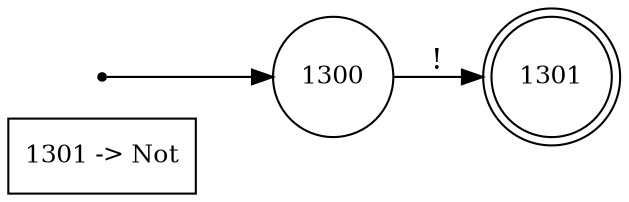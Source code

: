 digraph finite_state_machine {
	rankdir=LR;
	size="8,5"

	node [shape = rectangle, label="1301 -> Not", fontsize=12] token1301;

	node [shape = circle, label="1300", fontsize=12, color=black] 1300;
	node [shape = doublecircle, label="1301", fontsize=12, color=black] 1301;

	node [shape = point, color=black] q0;
	q0	->	1300;

	1300	->	1301	[ label = "!" ];
}
